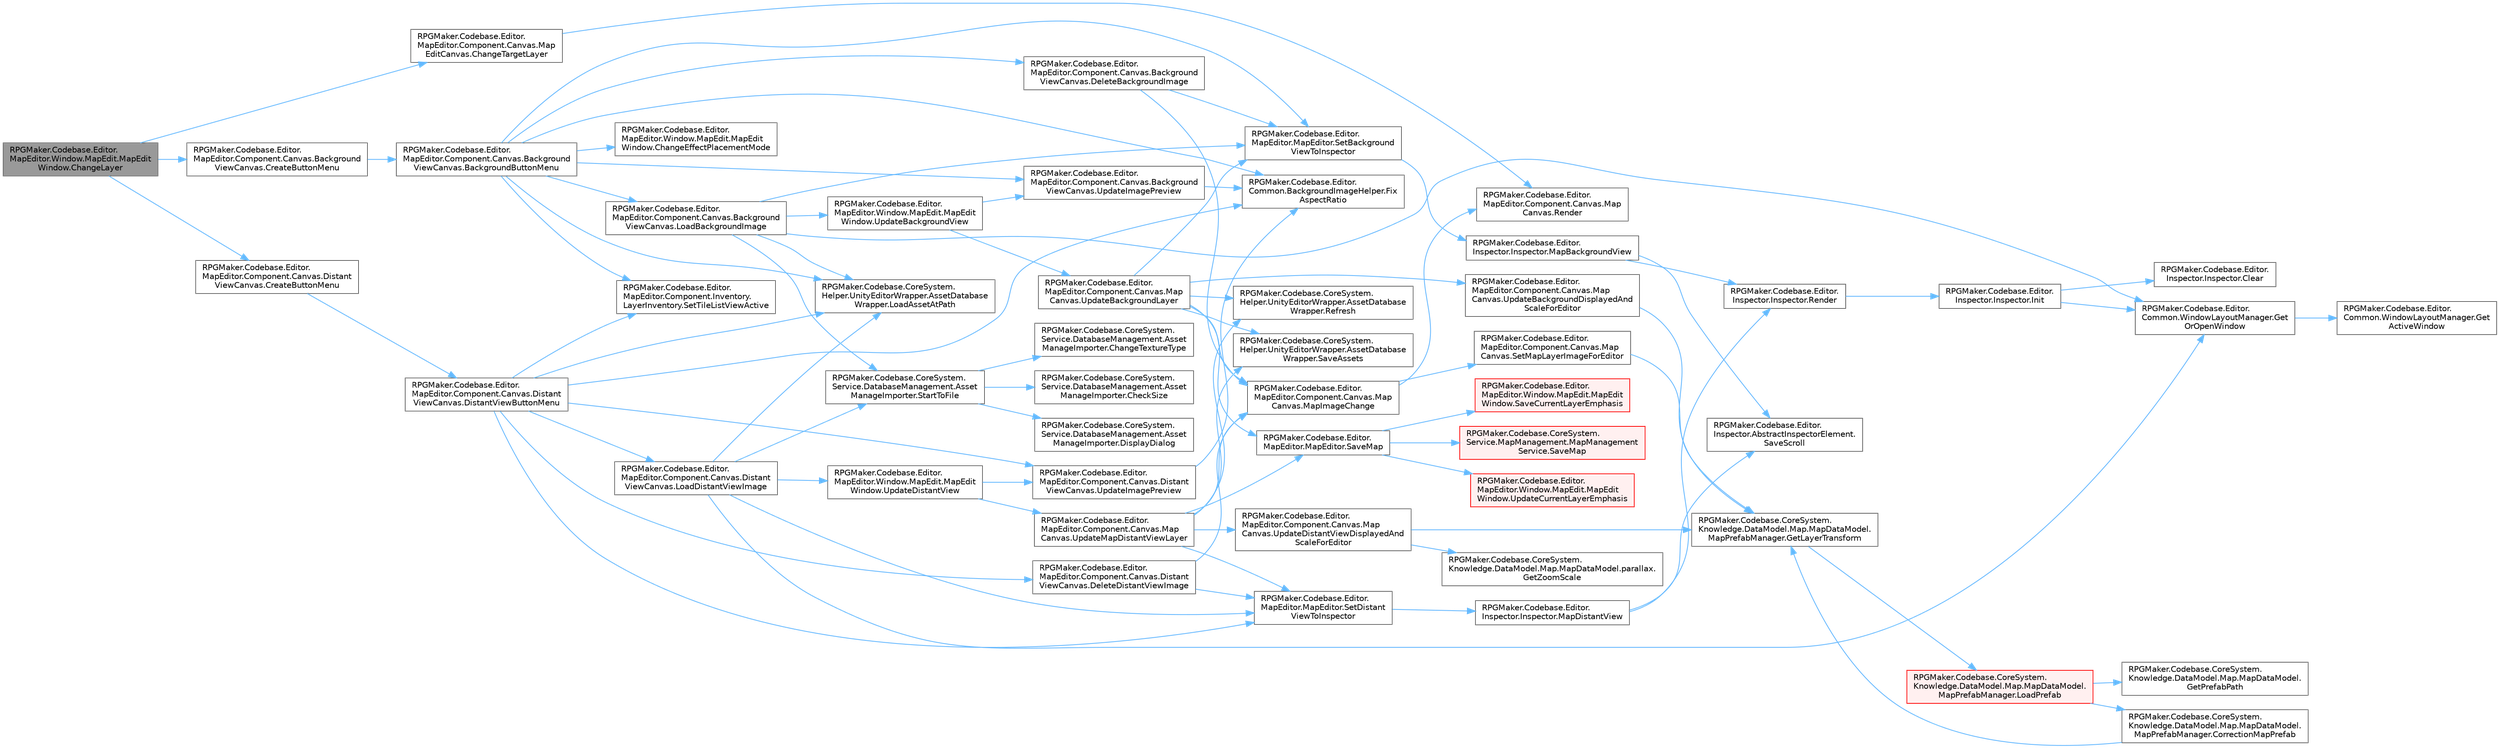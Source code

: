 digraph "RPGMaker.Codebase.Editor.MapEditor.Window.MapEdit.MapEditWindow.ChangeLayer"
{
 // LATEX_PDF_SIZE
  bgcolor="transparent";
  edge [fontname=Helvetica,fontsize=10,labelfontname=Helvetica,labelfontsize=10];
  node [fontname=Helvetica,fontsize=10,shape=box,height=0.2,width=0.4];
  rankdir="LR";
  Node1 [id="Node000001",label="RPGMaker.Codebase.Editor.\lMapEditor.Window.MapEdit.MapEdit\lWindow.ChangeLayer",height=0.2,width=0.4,color="gray40", fillcolor="grey60", style="filled", fontcolor="black",tooltip=" "];
  Node1 -> Node2 [id="edge1_Node000001_Node000002",color="steelblue1",style="solid",tooltip=" "];
  Node2 [id="Node000002",label="RPGMaker.Codebase.Editor.\lMapEditor.Component.Canvas.Map\lEditCanvas.ChangeTargetLayer",height=0.2,width=0.4,color="grey40", fillcolor="white", style="filled",URL="$d9/df5/class_r_p_g_maker_1_1_codebase_1_1_editor_1_1_map_editor_1_1_component_1_1_canvas_1_1_map_edit_canvas.html#ab7e93b3744c154445dce99d867e22983",tooltip=" "];
  Node2 -> Node3 [id="edge2_Node000002_Node000003",color="steelblue1",style="solid",tooltip=" "];
  Node3 [id="Node000003",label="RPGMaker.Codebase.Editor.\lMapEditor.Component.Canvas.Map\lCanvas.Render",height=0.2,width=0.4,color="grey40", fillcolor="white", style="filled",URL="$da/d63/class_r_p_g_maker_1_1_codebase_1_1_editor_1_1_map_editor_1_1_component_1_1_canvas_1_1_map_canvas.html#a2251fde9142862e109ac4894a3769594",tooltip=" "];
  Node1 -> Node4 [id="edge3_Node000001_Node000004",color="steelblue1",style="solid",tooltip=" "];
  Node4 [id="Node000004",label="RPGMaker.Codebase.Editor.\lMapEditor.Component.Canvas.Distant\lViewCanvas.CreateButtonMenu",height=0.2,width=0.4,color="grey40", fillcolor="white", style="filled",URL="$d8/df0/class_r_p_g_maker_1_1_codebase_1_1_editor_1_1_map_editor_1_1_component_1_1_canvas_1_1_distant_view_canvas.html#a640ef326a16c0e09a81cdce85180b3ec",tooltip=" "];
  Node4 -> Node5 [id="edge4_Node000004_Node000005",color="steelblue1",style="solid",tooltip=" "];
  Node5 [id="Node000005",label="RPGMaker.Codebase.Editor.\lMapEditor.Component.Canvas.Distant\lViewCanvas.DistantViewButtonMenu",height=0.2,width=0.4,color="grey40", fillcolor="white", style="filled",URL="$d8/df0/class_r_p_g_maker_1_1_codebase_1_1_editor_1_1_map_editor_1_1_component_1_1_canvas_1_1_distant_view_canvas.html#ae7f25b225a2f3161b638c2761bba4167",tooltip=" "];
  Node5 -> Node6 [id="edge5_Node000005_Node000006",color="steelblue1",style="solid",tooltip=" "];
  Node6 [id="Node000006",label="RPGMaker.Codebase.Editor.\lMapEditor.Component.Canvas.Distant\lViewCanvas.DeleteDistantViewImage",height=0.2,width=0.4,color="grey40", fillcolor="white", style="filled",URL="$d8/df0/class_r_p_g_maker_1_1_codebase_1_1_editor_1_1_map_editor_1_1_component_1_1_canvas_1_1_distant_view_canvas.html#a2ef74218fbb85c411f50393a9e3dee48",tooltip="遠景画像の削除"];
  Node6 -> Node7 [id="edge6_Node000006_Node000007",color="steelblue1",style="solid",tooltip=" "];
  Node7 [id="Node000007",label="RPGMaker.Codebase.Editor.\lMapEditor.Component.Canvas.Map\lCanvas.MapImageChange",height=0.2,width=0.4,color="grey40", fillcolor="white", style="filled",URL="$da/d63/class_r_p_g_maker_1_1_codebase_1_1_editor_1_1_map_editor_1_1_component_1_1_canvas_1_1_map_canvas.html#ae8497421fbee3fdf2c7163afe5e400fa",tooltip="背景または遠景の画像設定 (表示更新あり)。"];
  Node7 -> Node3 [id="edge7_Node000007_Node000003",color="steelblue1",style="solid",tooltip=" "];
  Node7 -> Node8 [id="edge8_Node000007_Node000008",color="steelblue1",style="solid",tooltip=" "];
  Node8 [id="Node000008",label="RPGMaker.Codebase.Editor.\lMapEditor.Component.Canvas.Map\lCanvas.SetMapLayerImageForEditor",height=0.2,width=0.4,color="grey40", fillcolor="white", style="filled",URL="$da/d63/class_r_p_g_maker_1_1_codebase_1_1_editor_1_1_map_editor_1_1_component_1_1_canvas_1_1_map_canvas.html#a124654a1f7c0a3a4bd272b49b6925ab5",tooltip="背景または遠景の画像設定。"];
  Node8 -> Node9 [id="edge9_Node000008_Node000009",color="steelblue1",style="solid",tooltip=" "];
  Node9 [id="Node000009",label="RPGMaker.Codebase.CoreSystem.\lKnowledge.DataModel.Map.MapDataModel.\lMapPrefabManager.GetLayerTransform",height=0.2,width=0.4,color="grey40", fillcolor="white", style="filled",URL="$dd/db9/class_r_p_g_maker_1_1_codebase_1_1_core_system_1_1_knowledge_1_1_data_model_1_1_map_1_1_map_data_model_1_1_map_prefab_manager.html#aa7e10682bd9659bbf64ee1829a5e1f76",tooltip="😁 レイヤー変身取得"];
  Node9 -> Node10 [id="edge10_Node000009_Node000010",color="steelblue1",style="solid",tooltip=" "];
  Node10 [id="Node000010",label="RPGMaker.Codebase.CoreSystem.\lKnowledge.DataModel.Map.MapDataModel.\lMapPrefabManager.LoadPrefab",height=0.2,width=0.4,color="red", fillcolor="#FFF0F0", style="filled",URL="$dd/db9/class_r_p_g_maker_1_1_codebase_1_1_core_system_1_1_knowledge_1_1_data_model_1_1_map_1_1_map_data_model_1_1_map_prefab_manager.html#a242e52d6c89e04659a56c186666f512d",tooltip="😁 重いファイルは必要な時にLoadするための処理"];
  Node10 -> Node11 [id="edge11_Node000010_Node000011",color="steelblue1",style="solid",tooltip=" "];
  Node11 [id="Node000011",label="RPGMaker.Codebase.CoreSystem.\lKnowledge.DataModel.Map.MapDataModel.\lMapPrefabManager.CorrectionMapPrefab",height=0.2,width=0.4,color="grey40", fillcolor="white", style="filled",URL="$dd/db9/class_r_p_g_maker_1_1_codebase_1_1_core_system_1_1_knowledge_1_1_data_model_1_1_map_1_1_map_data_model_1_1_map_prefab_manager.html#affd4bfb9bfd560f9c7d84fc6d740123b",tooltip="新規作成またはロードしたマッププレハブの内容を、使用できる状態に補正する。"];
  Node11 -> Node9 [id="edge12_Node000011_Node000009",color="steelblue1",style="solid",tooltip=" "];
  Node10 -> Node12 [id="edge13_Node000010_Node000012",color="steelblue1",style="solid",tooltip=" "];
  Node12 [id="Node000012",label="RPGMaker.Codebase.CoreSystem.\lKnowledge.DataModel.Map.MapDataModel.\lGetPrefabPath",height=0.2,width=0.4,color="grey40", fillcolor="white", style="filled",URL="$d8/d51/class_r_p_g_maker_1_1_codebase_1_1_core_system_1_1_knowledge_1_1_data_model_1_1_map_1_1_map_data_model.html#a849e43da36a49c1809353e19050800f2",tooltip="プレファブ・パス取得"];
  Node6 -> Node16 [id="edge14_Node000006_Node000016",color="steelblue1",style="solid",tooltip=" "];
  Node16 [id="Node000016",label="RPGMaker.Codebase.Editor.\lMapEditor.MapEditor.SetDistant\lViewToInspector",height=0.2,width=0.4,color="grey40", fillcolor="white", style="filled",URL="$d1/d2d/class_r_p_g_maker_1_1_codebase_1_1_editor_1_1_map_editor_1_1_map_editor.html#a3c6c9dc5448f8dbeadda55ad45c27c83",tooltip=" "];
  Node16 -> Node17 [id="edge15_Node000016_Node000017",color="steelblue1",style="solid",tooltip=" "];
  Node17 [id="Node000017",label="RPGMaker.Codebase.Editor.\lInspector.Inspector.MapDistantView",height=0.2,width=0.4,color="grey40", fillcolor="white", style="filled",URL="$d4/da1/class_r_p_g_maker_1_1_codebase_1_1_editor_1_1_inspector_1_1_inspector.html#aed9d807460f34277c7b312c61b9bbb70",tooltip=" "];
  Node17 -> Node18 [id="edge16_Node000017_Node000018",color="steelblue1",style="solid",tooltip=" "];
  Node18 [id="Node000018",label="RPGMaker.Codebase.Editor.\lInspector.Inspector.Render",height=0.2,width=0.4,color="grey40", fillcolor="white", style="filled",URL="$d4/da1/class_r_p_g_maker_1_1_codebase_1_1_editor_1_1_inspector_1_1_inspector.html#a1b3b17d52311ea244b18b389df8c2b5c",tooltip=" "];
  Node18 -> Node19 [id="edge17_Node000018_Node000019",color="steelblue1",style="solid",tooltip=" "];
  Node19 [id="Node000019",label="RPGMaker.Codebase.Editor.\lInspector.Inspector.Init",height=0.2,width=0.4,color="grey40", fillcolor="white", style="filled",URL="$d4/da1/class_r_p_g_maker_1_1_codebase_1_1_editor_1_1_inspector_1_1_inspector.html#a9fd159ca00e34217c8748d03a72a95cc",tooltip=" "];
  Node19 -> Node20 [id="edge18_Node000019_Node000020",color="steelblue1",style="solid",tooltip=" "];
  Node20 [id="Node000020",label="RPGMaker.Codebase.Editor.\lInspector.Inspector.Clear",height=0.2,width=0.4,color="grey40", fillcolor="white", style="filled",URL="$d4/da1/class_r_p_g_maker_1_1_codebase_1_1_editor_1_1_inspector_1_1_inspector.html#a566d32cf7bf6badc0cdfb781137f0895",tooltip=" "];
  Node19 -> Node21 [id="edge19_Node000019_Node000021",color="steelblue1",style="solid",tooltip=" "];
  Node21 [id="Node000021",label="RPGMaker.Codebase.Editor.\lCommon.WindowLayoutManager.Get\lOrOpenWindow",height=0.2,width=0.4,color="grey40", fillcolor="white", style="filled",URL="$d1/dcb/class_r_p_g_maker_1_1_codebase_1_1_editor_1_1_common_1_1_window_layout_manager.html#a800df5ea8f1279e857a7930eadc791c4",tooltip=" "];
  Node21 -> Node22 [id="edge20_Node000021_Node000022",color="steelblue1",style="solid",tooltip=" "];
  Node22 [id="Node000022",label="RPGMaker.Codebase.Editor.\lCommon.WindowLayoutManager.Get\lActiveWindow",height=0.2,width=0.4,color="grey40", fillcolor="white", style="filled",URL="$d1/dcb/class_r_p_g_maker_1_1_codebase_1_1_editor_1_1_common_1_1_window_layout_manager.html#a5d6a0f96e987d3d534af55f13296b8c1",tooltip=" "];
  Node17 -> Node23 [id="edge21_Node000017_Node000023",color="steelblue1",style="solid",tooltip=" "];
  Node23 [id="Node000023",label="RPGMaker.Codebase.Editor.\lInspector.AbstractInspectorElement.\lSaveScroll",height=0.2,width=0.4,color="grey40", fillcolor="white", style="filled",URL="$d5/d42/class_r_p_g_maker_1_1_codebase_1_1_editor_1_1_inspector_1_1_abstract_inspector_element.html#a0ced2de704698b81d840db07779842b8",tooltip=" "];
  Node5 -> Node24 [id="edge22_Node000005_Node000024",color="steelblue1",style="solid",tooltip=" "];
  Node24 [id="Node000024",label="RPGMaker.Codebase.Editor.\lCommon.BackgroundImageHelper.Fix\lAspectRatio",height=0.2,width=0.4,color="grey40", fillcolor="white", style="filled",URL="$d5/df7/class_r_p_g_maker_1_1_codebase_1_1_editor_1_1_common_1_1_background_image_helper.html#a9efd5a671f44a0ca94270e707a15d2ec",tooltip="背景画像の設定 引数1:設定対象(VisualElement) 引数2:表示領域の幅、高さ(Vector2Int) 引数3:対象のテクスチャ 引数4:画像サイズをピクセル数で指定するかパーセントで指定す..."];
  Node5 -> Node25 [id="edge23_Node000005_Node000025",color="steelblue1",style="solid",tooltip=" "];
  Node25 [id="Node000025",label="RPGMaker.Codebase.CoreSystem.\lHelper.UnityEditorWrapper.AssetDatabase\lWrapper.LoadAssetAtPath",height=0.2,width=0.4,color="grey40", fillcolor="white", style="filled",URL="$d9/d20/class_r_p_g_maker_1_1_codebase_1_1_core_system_1_1_helper_1_1_unity_editor_wrapper_1_1_asset_database_wrapper.html#a471f932b0479bad28c9fd1b02f1d5d7a",tooltip=" "];
  Node5 -> Node26 [id="edge24_Node000005_Node000026",color="steelblue1",style="solid",tooltip=" "];
  Node26 [id="Node000026",label="RPGMaker.Codebase.Editor.\lMapEditor.Component.Canvas.Distant\lViewCanvas.LoadDistantViewImage",height=0.2,width=0.4,color="grey40", fillcolor="white", style="filled",URL="$d8/df0/class_r_p_g_maker_1_1_codebase_1_1_editor_1_1_map_editor_1_1_component_1_1_canvas_1_1_distant_view_canvas.html#a9df7992487b014df42581ae51ab1fcbd",tooltip=" "];
  Node26 -> Node21 [id="edge25_Node000026_Node000021",color="steelblue1",style="solid",tooltip=" "];
  Node26 -> Node25 [id="edge26_Node000026_Node000025",color="steelblue1",style="solid",tooltip=" "];
  Node26 -> Node16 [id="edge27_Node000026_Node000016",color="steelblue1",style="solid",tooltip=" "];
  Node26 -> Node27 [id="edge28_Node000026_Node000027",color="steelblue1",style="solid",tooltip=" "];
  Node27 [id="Node000027",label="RPGMaker.Codebase.CoreSystem.\lService.DatabaseManagement.Asset\lManageImporter.StartToFile",height=0.2,width=0.4,color="grey40", fillcolor="white", style="filled",URL="$d8/d0a/class_r_p_g_maker_1_1_codebase_1_1_core_system_1_1_service_1_1_database_management_1_1_asset_manage_importer.html#af8abf6641717893a6a048fbc34863392",tooltip="データ読み込み 読み込んだデータを指定パスにコピーする 基本設定ではSpriteに変換する"];
  Node27 -> Node28 [id="edge29_Node000027_Node000028",color="steelblue1",style="solid",tooltip=" "];
  Node28 [id="Node000028",label="RPGMaker.Codebase.CoreSystem.\lService.DatabaseManagement.Asset\lManageImporter.ChangeTextureType",height=0.2,width=0.4,color="grey40", fillcolor="white", style="filled",URL="$d8/d0a/class_r_p_g_maker_1_1_codebase_1_1_core_system_1_1_service_1_1_database_management_1_1_asset_manage_importer.html#ae700e73304faf6a66d590053b74629c0",tooltip="テクスチャ設定を変更する path = ファイルパス textureSprite = TexturetypeをSpriteにするか textureReadble = Read/Writeにチェックを入れ..."];
  Node27 -> Node29 [id="edge30_Node000027_Node000029",color="steelblue1",style="solid",tooltip=" "];
  Node29 [id="Node000029",label="RPGMaker.Codebase.CoreSystem.\lService.DatabaseManagement.Asset\lManageImporter.CheckSize",height=0.2,width=0.4,color="grey40", fillcolor="white", style="filled",URL="$d8/d0a/class_r_p_g_maker_1_1_codebase_1_1_core_system_1_1_service_1_1_database_management_1_1_asset_manage_importer.html#a56f748dc148156495e3f5fc18a91f70b",tooltip=" "];
  Node27 -> Node30 [id="edge31_Node000027_Node000030",color="steelblue1",style="solid",tooltip=" "];
  Node30 [id="Node000030",label="RPGMaker.Codebase.CoreSystem.\lService.DatabaseManagement.Asset\lManageImporter.DisplayDialog",height=0.2,width=0.4,color="grey40", fillcolor="white", style="filled",URL="$d8/d0a/class_r_p_g_maker_1_1_codebase_1_1_core_system_1_1_service_1_1_database_management_1_1_asset_manage_importer.html#af69d6cafe71797aad8b8c1436de9c439",tooltip="ダイアログ表示用"];
  Node26 -> Node31 [id="edge32_Node000026_Node000031",color="steelblue1",style="solid",tooltip=" "];
  Node31 [id="Node000031",label="RPGMaker.Codebase.Editor.\lMapEditor.Window.MapEdit.MapEdit\lWindow.UpdateDistantView",height=0.2,width=0.4,color="grey40", fillcolor="white", style="filled",URL="$d9/d6e/class_r_p_g_maker_1_1_codebase_1_1_editor_1_1_map_editor_1_1_window_1_1_map_edit_1_1_map_edit_window.html#a6a0e880bcd6d3772633c791b71fa842f",tooltip=" "];
  Node31 -> Node32 [id="edge33_Node000031_Node000032",color="steelblue1",style="solid",tooltip=" "];
  Node32 [id="Node000032",label="RPGMaker.Codebase.Editor.\lMapEditor.Component.Canvas.Distant\lViewCanvas.UpdateImagePreview",height=0.2,width=0.4,color="grey40", fillcolor="white", style="filled",URL="$d8/df0/class_r_p_g_maker_1_1_codebase_1_1_editor_1_1_map_editor_1_1_component_1_1_canvas_1_1_distant_view_canvas.html#ace0787b479d4439f5087c8de8e9a38b0",tooltip="遠景タブ内の遠景画像のプレビュー表示に画像を反映する"];
  Node32 -> Node24 [id="edge34_Node000032_Node000024",color="steelblue1",style="solid",tooltip=" "];
  Node31 -> Node33 [id="edge35_Node000031_Node000033",color="steelblue1",style="solid",tooltip=" "];
  Node33 [id="Node000033",label="RPGMaker.Codebase.Editor.\lMapEditor.Component.Canvas.Map\lCanvas.UpdateMapDistantViewLayer",height=0.2,width=0.4,color="grey40", fillcolor="white", style="filled",URL="$da/d63/class_r_p_g_maker_1_1_codebase_1_1_editor_1_1_map_editor_1_1_component_1_1_canvas_1_1_map_canvas.html#a79e624508145aa354d9143ca36314305",tooltip=" "];
  Node33 -> Node7 [id="edge36_Node000033_Node000007",color="steelblue1",style="solid",tooltip=" "];
  Node33 -> Node34 [id="edge37_Node000033_Node000034",color="steelblue1",style="solid",tooltip=" "];
  Node34 [id="Node000034",label="RPGMaker.Codebase.CoreSystem.\lHelper.UnityEditorWrapper.AssetDatabase\lWrapper.Refresh",height=0.2,width=0.4,color="grey40", fillcolor="white", style="filled",URL="$d9/d20/class_r_p_g_maker_1_1_codebase_1_1_core_system_1_1_helper_1_1_unity_editor_wrapper_1_1_asset_database_wrapper.html#a6a55f5098d23beaeadbcb41de897f051",tooltip=" "];
  Node33 -> Node35 [id="edge38_Node000033_Node000035",color="steelblue1",style="solid",tooltip=" "];
  Node35 [id="Node000035",label="RPGMaker.Codebase.CoreSystem.\lHelper.UnityEditorWrapper.AssetDatabase\lWrapper.SaveAssets",height=0.2,width=0.4,color="grey40", fillcolor="white", style="filled",URL="$d9/d20/class_r_p_g_maker_1_1_codebase_1_1_core_system_1_1_helper_1_1_unity_editor_wrapper_1_1_asset_database_wrapper.html#adfa294899fffd2dd165dcc0c8e7dc9fc",tooltip=" "];
  Node33 -> Node36 [id="edge39_Node000033_Node000036",color="steelblue1",style="solid",tooltip=" "];
  Node36 [id="Node000036",label="RPGMaker.Codebase.Editor.\lMapEditor.MapEditor.SaveMap",height=0.2,width=0.4,color="grey40", fillcolor="white", style="filled",URL="$d1/d2d/class_r_p_g_maker_1_1_codebase_1_1_editor_1_1_map_editor_1_1_map_editor.html#a0c5750fe8c86416d3511eef8093089a3",tooltip=" "];
  Node36 -> Node37 [id="edge40_Node000036_Node000037",color="steelblue1",style="solid",tooltip=" "];
  Node37 [id="Node000037",label="RPGMaker.Codebase.Editor.\lMapEditor.Window.MapEdit.MapEdit\lWindow.SaveCurrentLayerEmphasis",height=0.2,width=0.4,color="red", fillcolor="#FFF0F0", style="filled",URL="$d9/d6e/class_r_p_g_maker_1_1_codebase_1_1_editor_1_1_map_editor_1_1_window_1_1_map_edit_1_1_map_edit_window.html#a79c0390d6e80ef85f4888abe9008e3c7",tooltip="マップをセーブするときに強調表示を戻す"];
  Node36 -> Node40 [id="edge41_Node000036_Node000040",color="steelblue1",style="solid",tooltip=" "];
  Node40 [id="Node000040",label="RPGMaker.Codebase.CoreSystem.\lService.MapManagement.MapManagement\lService.SaveMap",height=0.2,width=0.4,color="red", fillcolor="#FFF0F0", style="filled",URL="$da/d11/class_r_p_g_maker_1_1_codebase_1_1_core_system_1_1_service_1_1_map_management_1_1_map_management_service.html#a7b2b821a80c9d6e77ecea4c7481c8f0e",tooltip="マップ操作"];
  Node36 -> Node49 [id="edge42_Node000036_Node000049",color="steelblue1",style="solid",tooltip=" "];
  Node49 [id="Node000049",label="RPGMaker.Codebase.Editor.\lMapEditor.Window.MapEdit.MapEdit\lWindow.UpdateCurrentLayerEmphasis",height=0.2,width=0.4,color="red", fillcolor="#FFF0F0", style="filled",URL="$d9/d6e/class_r_p_g_maker_1_1_codebase_1_1_editor_1_1_map_editor_1_1_window_1_1_map_edit_1_1_map_edit_window.html#a292b9b509b28fce1ce5d975de2b52b15",tooltip="マップをセーブ完了時に、強調表示の状態戻す"];
  Node33 -> Node16 [id="edge43_Node000033_Node000016",color="steelblue1",style="solid",tooltip=" "];
  Node33 -> Node50 [id="edge44_Node000033_Node000050",color="steelblue1",style="solid",tooltip=" "];
  Node50 [id="Node000050",label="RPGMaker.Codebase.Editor.\lMapEditor.Component.Canvas.Map\lCanvas.UpdateDistantViewDisplayedAnd\lScaleForEditor",height=0.2,width=0.4,color="grey40", fillcolor="white", style="filled",URL="$da/d63/class_r_p_g_maker_1_1_codebase_1_1_editor_1_1_map_editor_1_1_component_1_1_canvas_1_1_map_canvas.html#a745761c4ee45c9618393927a1ca92a3d",tooltip=" "];
  Node50 -> Node9 [id="edge45_Node000050_Node000009",color="steelblue1",style="solid",tooltip=" "];
  Node50 -> Node51 [id="edge46_Node000050_Node000051",color="steelblue1",style="solid",tooltip=" "];
  Node51 [id="Node000051",label="RPGMaker.Codebase.CoreSystem.\lKnowledge.DataModel.Map.MapDataModel.parallax.\lGetZoomScale",height=0.2,width=0.4,color="grey40", fillcolor="white", style="filled",URL="$d6/d59/class_r_p_g_maker_1_1_codebase_1_1_core_system_1_1_knowledge_1_1_data_model_1_1_map_1_1_map_data_model_1_1parallax.html#a584a1021ae8017b26a01b0939dd88dd5",tooltip="ズーム・スケール取得"];
  Node5 -> Node16 [id="edge47_Node000005_Node000016",color="steelblue1",style="solid",tooltip=" "];
  Node5 -> Node52 [id="edge48_Node000005_Node000052",color="steelblue1",style="solid",tooltip=" "];
  Node52 [id="Node000052",label="RPGMaker.Codebase.Editor.\lMapEditor.Component.Inventory.\lLayerInventory.SetTileListViewActive",height=0.2,width=0.4,color="grey40", fillcolor="white", style="filled",URL="$d8/d01/class_r_p_g_maker_1_1_codebase_1_1_editor_1_1_map_editor_1_1_component_1_1_inventory_1_1_layer_inventory.html#ae08b2c5e09f5bba209b7f8263d0293b2",tooltip=" "];
  Node5 -> Node32 [id="edge49_Node000005_Node000032",color="steelblue1",style="solid",tooltip=" "];
  Node1 -> Node53 [id="edge50_Node000001_Node000053",color="steelblue1",style="solid",tooltip=" "];
  Node53 [id="Node000053",label="RPGMaker.Codebase.Editor.\lMapEditor.Component.Canvas.Background\lViewCanvas.CreateButtonMenu",height=0.2,width=0.4,color="grey40", fillcolor="white", style="filled",URL="$df/d65/class_r_p_g_maker_1_1_codebase_1_1_editor_1_1_map_editor_1_1_component_1_1_canvas_1_1_background_view_canvas.html#af7ed7c2a6ecaa7f006d7f9e2e609e3a4",tooltip=" "];
  Node53 -> Node54 [id="edge51_Node000053_Node000054",color="steelblue1",style="solid",tooltip=" "];
  Node54 [id="Node000054",label="RPGMaker.Codebase.Editor.\lMapEditor.Component.Canvas.Background\lViewCanvas.BackgroundButtonMenu",height=0.2,width=0.4,color="grey40", fillcolor="white", style="filled",URL="$df/d65/class_r_p_g_maker_1_1_codebase_1_1_editor_1_1_map_editor_1_1_component_1_1_canvas_1_1_background_view_canvas.html#ad97dbde26c86bbedb49bc5c1d4231e27",tooltip=" "];
  Node54 -> Node55 [id="edge52_Node000054_Node000055",color="steelblue1",style="solid",tooltip=" "];
  Node55 [id="Node000055",label="RPGMaker.Codebase.Editor.\lMapEditor.Window.MapEdit.MapEdit\lWindow.ChangeEffectPlacementMode",height=0.2,width=0.4,color="grey40", fillcolor="white", style="filled",URL="$d9/d6e/class_r_p_g_maker_1_1_codebase_1_1_editor_1_1_map_editor_1_1_window_1_1_map_edit_1_1_map_edit_window.html#a619331c2fdc2c99a4774ab1fe81cd315",tooltip=" "];
  Node54 -> Node56 [id="edge53_Node000054_Node000056",color="steelblue1",style="solid",tooltip=" "];
  Node56 [id="Node000056",label="RPGMaker.Codebase.Editor.\lMapEditor.Component.Canvas.Background\lViewCanvas.DeleteBackgroundImage",height=0.2,width=0.4,color="grey40", fillcolor="white", style="filled",URL="$df/d65/class_r_p_g_maker_1_1_codebase_1_1_editor_1_1_map_editor_1_1_component_1_1_canvas_1_1_background_view_canvas.html#a310999717be28ee2ce0633abd4489a3b",tooltip="背景画像の削除"];
  Node56 -> Node7 [id="edge54_Node000056_Node000007",color="steelblue1",style="solid",tooltip=" "];
  Node56 -> Node57 [id="edge55_Node000056_Node000057",color="steelblue1",style="solid",tooltip=" "];
  Node57 [id="Node000057",label="RPGMaker.Codebase.Editor.\lMapEditor.MapEditor.SetBackground\lViewToInspector",height=0.2,width=0.4,color="grey40", fillcolor="white", style="filled",URL="$d1/d2d/class_r_p_g_maker_1_1_codebase_1_1_editor_1_1_map_editor_1_1_map_editor.html#a2c6167e377aba78a5305318f726925a9",tooltip=" "];
  Node57 -> Node58 [id="edge56_Node000057_Node000058",color="steelblue1",style="solid",tooltip=" "];
  Node58 [id="Node000058",label="RPGMaker.Codebase.Editor.\lInspector.Inspector.MapBackgroundView",height=0.2,width=0.4,color="grey40", fillcolor="white", style="filled",URL="$d4/da1/class_r_p_g_maker_1_1_codebase_1_1_editor_1_1_inspector_1_1_inspector.html#a621412cc59b6ebaa5359b2b76d0f6864",tooltip=" "];
  Node58 -> Node18 [id="edge57_Node000058_Node000018",color="steelblue1",style="solid",tooltip=" "];
  Node58 -> Node23 [id="edge58_Node000058_Node000023",color="steelblue1",style="solid",tooltip=" "];
  Node54 -> Node24 [id="edge59_Node000054_Node000024",color="steelblue1",style="solid",tooltip=" "];
  Node54 -> Node25 [id="edge60_Node000054_Node000025",color="steelblue1",style="solid",tooltip=" "];
  Node54 -> Node59 [id="edge61_Node000054_Node000059",color="steelblue1",style="solid",tooltip=" "];
  Node59 [id="Node000059",label="RPGMaker.Codebase.Editor.\lMapEditor.Component.Canvas.Background\lViewCanvas.LoadBackgroundImage",height=0.2,width=0.4,color="grey40", fillcolor="white", style="filled",URL="$df/d65/class_r_p_g_maker_1_1_codebase_1_1_editor_1_1_map_editor_1_1_component_1_1_canvas_1_1_background_view_canvas.html#ae4c2051dc68f1c058815ad42cd15a526",tooltip=" "];
  Node59 -> Node21 [id="edge62_Node000059_Node000021",color="steelblue1",style="solid",tooltip=" "];
  Node59 -> Node25 [id="edge63_Node000059_Node000025",color="steelblue1",style="solid",tooltip=" "];
  Node59 -> Node57 [id="edge64_Node000059_Node000057",color="steelblue1",style="solid",tooltip=" "];
  Node59 -> Node27 [id="edge65_Node000059_Node000027",color="steelblue1",style="solid",tooltip=" "];
  Node59 -> Node60 [id="edge66_Node000059_Node000060",color="steelblue1",style="solid",tooltip=" "];
  Node60 [id="Node000060",label="RPGMaker.Codebase.Editor.\lMapEditor.Window.MapEdit.MapEdit\lWindow.UpdateBackgroundView",height=0.2,width=0.4,color="grey40", fillcolor="white", style="filled",URL="$d9/d6e/class_r_p_g_maker_1_1_codebase_1_1_editor_1_1_map_editor_1_1_window_1_1_map_edit_1_1_map_edit_window.html#a1286ae556ae711d30b0de7f29adb3837",tooltip=" "];
  Node60 -> Node61 [id="edge67_Node000060_Node000061",color="steelblue1",style="solid",tooltip=" "];
  Node61 [id="Node000061",label="RPGMaker.Codebase.Editor.\lMapEditor.Component.Canvas.Map\lCanvas.UpdateBackgroundLayer",height=0.2,width=0.4,color="grey40", fillcolor="white", style="filled",URL="$da/d63/class_r_p_g_maker_1_1_codebase_1_1_editor_1_1_map_editor_1_1_component_1_1_canvas_1_1_map_canvas.html#acdbf331b61525484fef829de4261226e",tooltip=" "];
  Node61 -> Node7 [id="edge68_Node000061_Node000007",color="steelblue1",style="solid",tooltip=" "];
  Node61 -> Node34 [id="edge69_Node000061_Node000034",color="steelblue1",style="solid",tooltip=" "];
  Node61 -> Node35 [id="edge70_Node000061_Node000035",color="steelblue1",style="solid",tooltip=" "];
  Node61 -> Node36 [id="edge71_Node000061_Node000036",color="steelblue1",style="solid",tooltip=" "];
  Node61 -> Node57 [id="edge72_Node000061_Node000057",color="steelblue1",style="solid",tooltip=" "];
  Node61 -> Node62 [id="edge73_Node000061_Node000062",color="steelblue1",style="solid",tooltip=" "];
  Node62 [id="Node000062",label="RPGMaker.Codebase.Editor.\lMapEditor.Component.Canvas.Map\lCanvas.UpdateBackgroundDisplayedAnd\lScaleForEditor",height=0.2,width=0.4,color="grey40", fillcolor="white", style="filled",URL="$da/d63/class_r_p_g_maker_1_1_codebase_1_1_editor_1_1_map_editor_1_1_component_1_1_canvas_1_1_map_canvas.html#abe2b4039cf7d155f94edc51bfbb18ef7",tooltip=" "];
  Node62 -> Node9 [id="edge74_Node000062_Node000009",color="steelblue1",style="solid",tooltip=" "];
  Node60 -> Node63 [id="edge75_Node000060_Node000063",color="steelblue1",style="solid",tooltip=" "];
  Node63 [id="Node000063",label="RPGMaker.Codebase.Editor.\lMapEditor.Component.Canvas.Background\lViewCanvas.UpdateImagePreview",height=0.2,width=0.4,color="grey40", fillcolor="white", style="filled",URL="$df/d65/class_r_p_g_maker_1_1_codebase_1_1_editor_1_1_map_editor_1_1_component_1_1_canvas_1_1_background_view_canvas.html#a8cd208abe708a9060fe115dee2de26f5",tooltip=" "];
  Node63 -> Node24 [id="edge76_Node000063_Node000024",color="steelblue1",style="solid",tooltip=" "];
  Node54 -> Node57 [id="edge77_Node000054_Node000057",color="steelblue1",style="solid",tooltip=" "];
  Node54 -> Node52 [id="edge78_Node000054_Node000052",color="steelblue1",style="solid",tooltip=" "];
  Node54 -> Node63 [id="edge79_Node000054_Node000063",color="steelblue1",style="solid",tooltip=" "];
}

